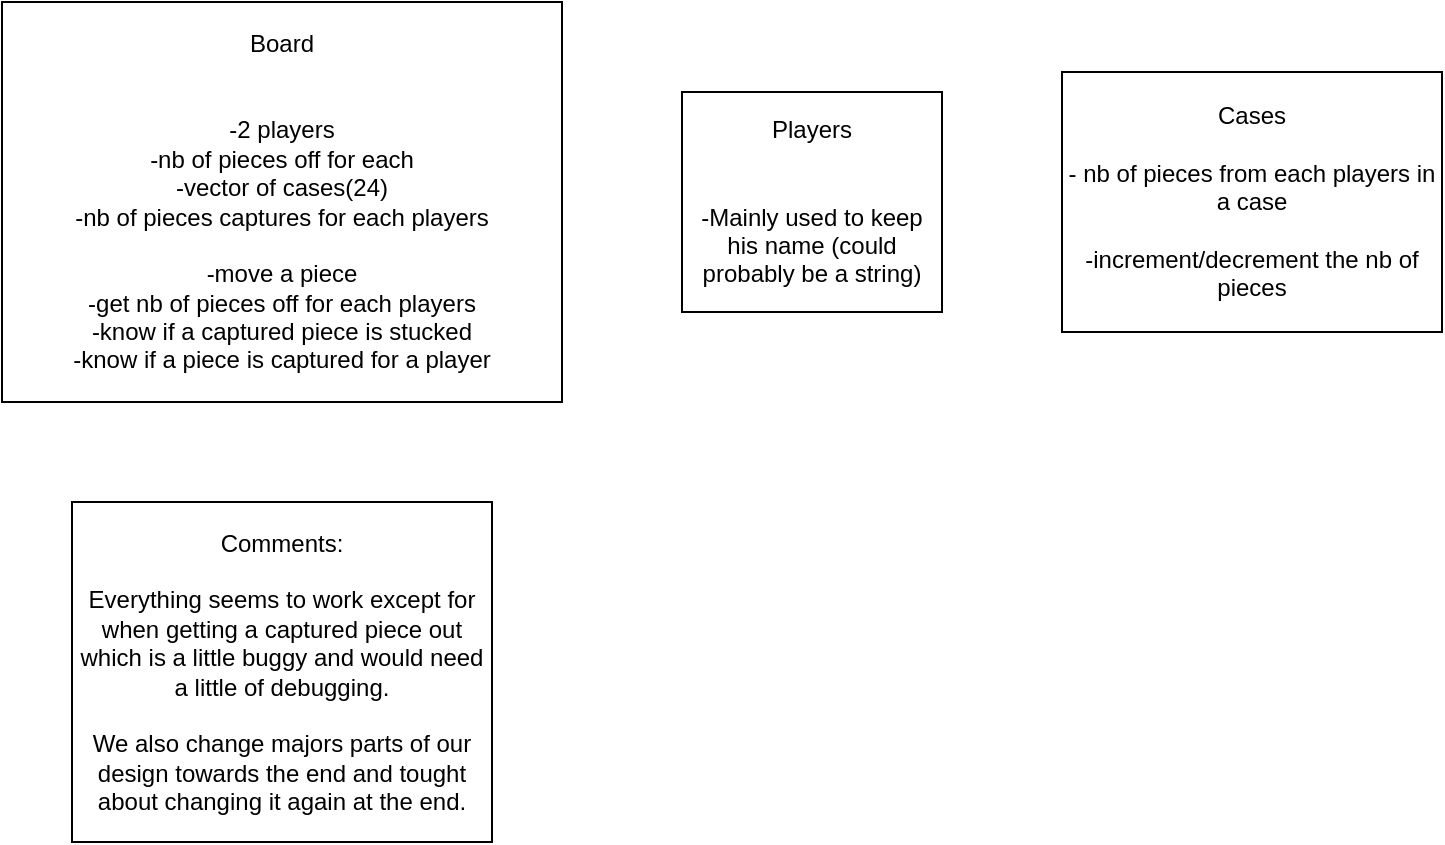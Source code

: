 <mxfile version="14.4.3" type="github">
  <diagram id="R2lEEEUBdFMjLlhIrx00" name="Page-1">
    <mxGraphModel dx="1350" dy="775" grid="1" gridSize="10" guides="1" tooltips="1" connect="1" arrows="1" fold="1" page="1" pageScale="1" pageWidth="850" pageHeight="1100" math="0" shadow="0" extFonts="Permanent Marker^https://fonts.googleapis.com/css?family=Permanent+Marker">
      <root>
        <mxCell id="0" />
        <mxCell id="1" parent="0" />
        <mxCell id="XgneUquvBvFpp_mGW6jf-1" value="&lt;div&gt;Board&lt;/div&gt;&lt;div&gt;&lt;br&gt;&lt;/div&gt;&lt;div&gt;&lt;br&gt;&lt;/div&gt;&lt;div&gt;-2 players&lt;/div&gt;&lt;div&gt;-nb of pieces off for each&lt;/div&gt;&lt;div&gt;-vector of cases(24)&lt;/div&gt;&lt;div&gt;-nb of pieces captures for each players&lt;/div&gt;&lt;div&gt;&lt;br&gt;&lt;/div&gt;&lt;div&gt;-move a piece&lt;/div&gt;&lt;div&gt;-get nb of pieces off for each players&lt;/div&gt;&lt;div&gt;-know if a captured piece is stucked &lt;br&gt;&lt;/div&gt;&lt;div&gt;-know if a piece is captured for a player&lt;br&gt;&lt;/div&gt;" style="whiteSpace=wrap;html=1;" vertex="1" parent="1">
          <mxGeometry x="20" y="280" width="280" height="200" as="geometry" />
        </mxCell>
        <mxCell id="XgneUquvBvFpp_mGW6jf-2" value="&lt;div&gt;Players&lt;/div&gt;&lt;div&gt;&lt;br&gt;&lt;/div&gt;&lt;div&gt;&lt;br&gt;&lt;/div&gt;-Mainly used to keep his name (could probably be a string)" style="whiteSpace=wrap;html=1;" vertex="1" parent="1">
          <mxGeometry x="360" y="325" width="130" height="110" as="geometry" />
        </mxCell>
        <mxCell id="XgneUquvBvFpp_mGW6jf-3" value="&lt;div&gt;Cases&lt;/div&gt;&lt;div&gt;&lt;br&gt;&lt;/div&gt;&lt;div&gt;- nb of pieces from each players in a case&lt;/div&gt;&lt;div&gt;&lt;br&gt;&lt;/div&gt;&lt;div&gt;-increment/decrement the nb of pieces&lt;/div&gt;" style="whiteSpace=wrap;html=1;" vertex="1" parent="1">
          <mxGeometry x="550" y="315" width="190" height="130" as="geometry" />
        </mxCell>
        <mxCell id="XgneUquvBvFpp_mGW6jf-4" value="&lt;div&gt;Comments:&lt;/div&gt;&lt;div&gt;&lt;br&gt;&lt;/div&gt;&lt;div&gt;Everything seems to work except for when getting a captured piece out which is a little buggy and would need a little of debugging.&lt;/div&gt;&lt;div&gt;&lt;br&gt;&lt;/div&gt;&lt;div&gt;We also change majors parts of our design towards the end and tought about changing it again at the end.&lt;br&gt;&lt;/div&gt;" style="whiteSpace=wrap;html=1;" vertex="1" parent="1">
          <mxGeometry x="55" y="530" width="210" height="170" as="geometry" />
        </mxCell>
      </root>
    </mxGraphModel>
  </diagram>
</mxfile>
